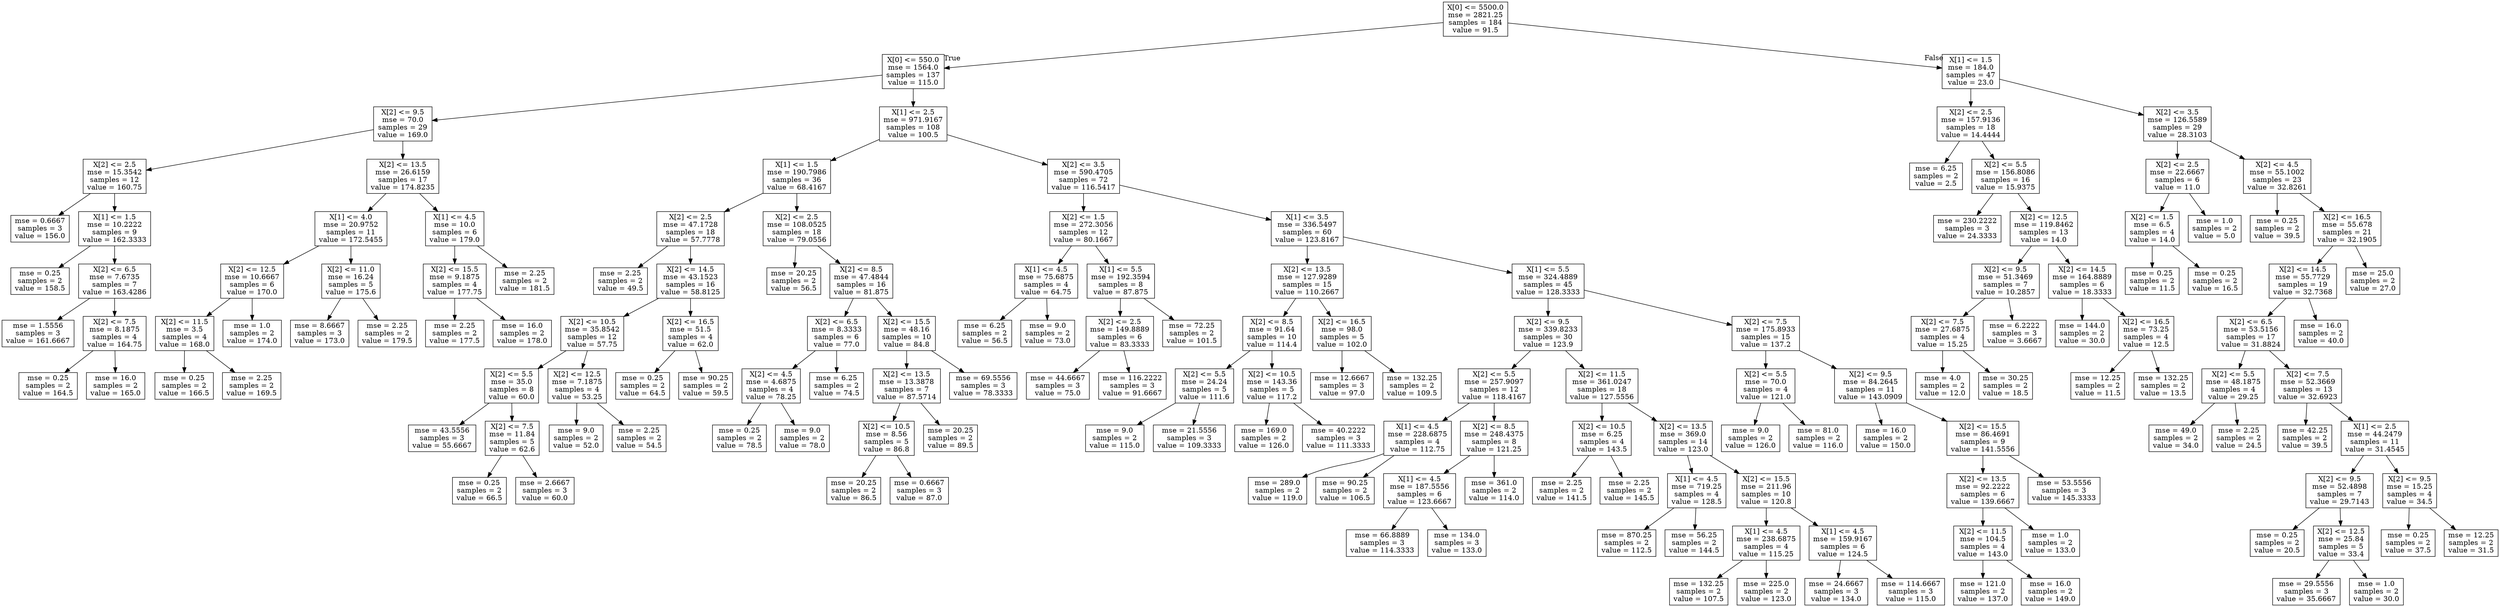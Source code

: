digraph Tree {
node [shape=box] ;
0 [label="X[0] <= 5500.0\nmse = 2821.25\nsamples = 184\nvalue = 91.5"] ;
1 [label="X[0] <= 550.0\nmse = 1564.0\nsamples = 137\nvalue = 115.0"] ;
0 -> 1 [labeldistance=2.5, labelangle=45, headlabel="True"] ;
2 [label="X[2] <= 9.5\nmse = 70.0\nsamples = 29\nvalue = 169.0"] ;
1 -> 2 ;
3 [label="X[2] <= 2.5\nmse = 15.3542\nsamples = 12\nvalue = 160.75"] ;
2 -> 3 ;
4 [label="mse = 0.6667\nsamples = 3\nvalue = 156.0"] ;
3 -> 4 ;
5 [label="X[1] <= 1.5\nmse = 10.2222\nsamples = 9\nvalue = 162.3333"] ;
3 -> 5 ;
6 [label="mse = 0.25\nsamples = 2\nvalue = 158.5"] ;
5 -> 6 ;
7 [label="X[2] <= 6.5\nmse = 7.6735\nsamples = 7\nvalue = 163.4286"] ;
5 -> 7 ;
8 [label="mse = 1.5556\nsamples = 3\nvalue = 161.6667"] ;
7 -> 8 ;
9 [label="X[2] <= 7.5\nmse = 8.1875\nsamples = 4\nvalue = 164.75"] ;
7 -> 9 ;
10 [label="mse = 0.25\nsamples = 2\nvalue = 164.5"] ;
9 -> 10 ;
11 [label="mse = 16.0\nsamples = 2\nvalue = 165.0"] ;
9 -> 11 ;
12 [label="X[2] <= 13.5\nmse = 26.6159\nsamples = 17\nvalue = 174.8235"] ;
2 -> 12 ;
13 [label="X[1] <= 4.0\nmse = 20.9752\nsamples = 11\nvalue = 172.5455"] ;
12 -> 13 ;
14 [label="X[2] <= 12.5\nmse = 10.6667\nsamples = 6\nvalue = 170.0"] ;
13 -> 14 ;
15 [label="X[2] <= 11.5\nmse = 3.5\nsamples = 4\nvalue = 168.0"] ;
14 -> 15 ;
16 [label="mse = 0.25\nsamples = 2\nvalue = 166.5"] ;
15 -> 16 ;
17 [label="mse = 2.25\nsamples = 2\nvalue = 169.5"] ;
15 -> 17 ;
18 [label="mse = 1.0\nsamples = 2\nvalue = 174.0"] ;
14 -> 18 ;
19 [label="X[2] <= 11.0\nmse = 16.24\nsamples = 5\nvalue = 175.6"] ;
13 -> 19 ;
20 [label="mse = 8.6667\nsamples = 3\nvalue = 173.0"] ;
19 -> 20 ;
21 [label="mse = 2.25\nsamples = 2\nvalue = 179.5"] ;
19 -> 21 ;
22 [label="X[1] <= 4.5\nmse = 10.0\nsamples = 6\nvalue = 179.0"] ;
12 -> 22 ;
23 [label="X[2] <= 15.5\nmse = 9.1875\nsamples = 4\nvalue = 177.75"] ;
22 -> 23 ;
24 [label="mse = 2.25\nsamples = 2\nvalue = 177.5"] ;
23 -> 24 ;
25 [label="mse = 16.0\nsamples = 2\nvalue = 178.0"] ;
23 -> 25 ;
26 [label="mse = 2.25\nsamples = 2\nvalue = 181.5"] ;
22 -> 26 ;
27 [label="X[1] <= 2.5\nmse = 971.9167\nsamples = 108\nvalue = 100.5"] ;
1 -> 27 ;
28 [label="X[1] <= 1.5\nmse = 190.7986\nsamples = 36\nvalue = 68.4167"] ;
27 -> 28 ;
29 [label="X[2] <= 2.5\nmse = 47.1728\nsamples = 18\nvalue = 57.7778"] ;
28 -> 29 ;
30 [label="mse = 2.25\nsamples = 2\nvalue = 49.5"] ;
29 -> 30 ;
31 [label="X[2] <= 14.5\nmse = 43.1523\nsamples = 16\nvalue = 58.8125"] ;
29 -> 31 ;
32 [label="X[2] <= 10.5\nmse = 35.8542\nsamples = 12\nvalue = 57.75"] ;
31 -> 32 ;
33 [label="X[2] <= 5.5\nmse = 35.0\nsamples = 8\nvalue = 60.0"] ;
32 -> 33 ;
34 [label="mse = 43.5556\nsamples = 3\nvalue = 55.6667"] ;
33 -> 34 ;
35 [label="X[2] <= 7.5\nmse = 11.84\nsamples = 5\nvalue = 62.6"] ;
33 -> 35 ;
36 [label="mse = 0.25\nsamples = 2\nvalue = 66.5"] ;
35 -> 36 ;
37 [label="mse = 2.6667\nsamples = 3\nvalue = 60.0"] ;
35 -> 37 ;
38 [label="X[2] <= 12.5\nmse = 7.1875\nsamples = 4\nvalue = 53.25"] ;
32 -> 38 ;
39 [label="mse = 9.0\nsamples = 2\nvalue = 52.0"] ;
38 -> 39 ;
40 [label="mse = 2.25\nsamples = 2\nvalue = 54.5"] ;
38 -> 40 ;
41 [label="X[2] <= 16.5\nmse = 51.5\nsamples = 4\nvalue = 62.0"] ;
31 -> 41 ;
42 [label="mse = 0.25\nsamples = 2\nvalue = 64.5"] ;
41 -> 42 ;
43 [label="mse = 90.25\nsamples = 2\nvalue = 59.5"] ;
41 -> 43 ;
44 [label="X[2] <= 2.5\nmse = 108.0525\nsamples = 18\nvalue = 79.0556"] ;
28 -> 44 ;
45 [label="mse = 20.25\nsamples = 2\nvalue = 56.5"] ;
44 -> 45 ;
46 [label="X[2] <= 8.5\nmse = 47.4844\nsamples = 16\nvalue = 81.875"] ;
44 -> 46 ;
47 [label="X[2] <= 6.5\nmse = 8.3333\nsamples = 6\nvalue = 77.0"] ;
46 -> 47 ;
48 [label="X[2] <= 4.5\nmse = 4.6875\nsamples = 4\nvalue = 78.25"] ;
47 -> 48 ;
49 [label="mse = 0.25\nsamples = 2\nvalue = 78.5"] ;
48 -> 49 ;
50 [label="mse = 9.0\nsamples = 2\nvalue = 78.0"] ;
48 -> 50 ;
51 [label="mse = 6.25\nsamples = 2\nvalue = 74.5"] ;
47 -> 51 ;
52 [label="X[2] <= 15.5\nmse = 48.16\nsamples = 10\nvalue = 84.8"] ;
46 -> 52 ;
53 [label="X[2] <= 13.5\nmse = 13.3878\nsamples = 7\nvalue = 87.5714"] ;
52 -> 53 ;
54 [label="X[2] <= 10.5\nmse = 8.56\nsamples = 5\nvalue = 86.8"] ;
53 -> 54 ;
55 [label="mse = 20.25\nsamples = 2\nvalue = 86.5"] ;
54 -> 55 ;
56 [label="mse = 0.6667\nsamples = 3\nvalue = 87.0"] ;
54 -> 56 ;
57 [label="mse = 20.25\nsamples = 2\nvalue = 89.5"] ;
53 -> 57 ;
58 [label="mse = 69.5556\nsamples = 3\nvalue = 78.3333"] ;
52 -> 58 ;
59 [label="X[2] <= 3.5\nmse = 590.4705\nsamples = 72\nvalue = 116.5417"] ;
27 -> 59 ;
60 [label="X[2] <= 1.5\nmse = 272.3056\nsamples = 12\nvalue = 80.1667"] ;
59 -> 60 ;
61 [label="X[1] <= 4.5\nmse = 75.6875\nsamples = 4\nvalue = 64.75"] ;
60 -> 61 ;
62 [label="mse = 6.25\nsamples = 2\nvalue = 56.5"] ;
61 -> 62 ;
63 [label="mse = 9.0\nsamples = 2\nvalue = 73.0"] ;
61 -> 63 ;
64 [label="X[1] <= 5.5\nmse = 192.3594\nsamples = 8\nvalue = 87.875"] ;
60 -> 64 ;
65 [label="X[2] <= 2.5\nmse = 149.8889\nsamples = 6\nvalue = 83.3333"] ;
64 -> 65 ;
66 [label="mse = 44.6667\nsamples = 3\nvalue = 75.0"] ;
65 -> 66 ;
67 [label="mse = 116.2222\nsamples = 3\nvalue = 91.6667"] ;
65 -> 67 ;
68 [label="mse = 72.25\nsamples = 2\nvalue = 101.5"] ;
64 -> 68 ;
69 [label="X[1] <= 3.5\nmse = 336.5497\nsamples = 60\nvalue = 123.8167"] ;
59 -> 69 ;
70 [label="X[2] <= 13.5\nmse = 127.9289\nsamples = 15\nvalue = 110.2667"] ;
69 -> 70 ;
71 [label="X[2] <= 8.5\nmse = 91.64\nsamples = 10\nvalue = 114.4"] ;
70 -> 71 ;
72 [label="X[2] <= 5.5\nmse = 24.24\nsamples = 5\nvalue = 111.6"] ;
71 -> 72 ;
73 [label="mse = 9.0\nsamples = 2\nvalue = 115.0"] ;
72 -> 73 ;
74 [label="mse = 21.5556\nsamples = 3\nvalue = 109.3333"] ;
72 -> 74 ;
75 [label="X[2] <= 10.5\nmse = 143.36\nsamples = 5\nvalue = 117.2"] ;
71 -> 75 ;
76 [label="mse = 169.0\nsamples = 2\nvalue = 126.0"] ;
75 -> 76 ;
77 [label="mse = 40.2222\nsamples = 3\nvalue = 111.3333"] ;
75 -> 77 ;
78 [label="X[2] <= 16.5\nmse = 98.0\nsamples = 5\nvalue = 102.0"] ;
70 -> 78 ;
79 [label="mse = 12.6667\nsamples = 3\nvalue = 97.0"] ;
78 -> 79 ;
80 [label="mse = 132.25\nsamples = 2\nvalue = 109.5"] ;
78 -> 80 ;
81 [label="X[1] <= 5.5\nmse = 324.4889\nsamples = 45\nvalue = 128.3333"] ;
69 -> 81 ;
82 [label="X[2] <= 9.5\nmse = 339.8233\nsamples = 30\nvalue = 123.9"] ;
81 -> 82 ;
83 [label="X[2] <= 5.5\nmse = 257.9097\nsamples = 12\nvalue = 118.4167"] ;
82 -> 83 ;
84 [label="X[1] <= 4.5\nmse = 228.6875\nsamples = 4\nvalue = 112.75"] ;
83 -> 84 ;
85 [label="mse = 289.0\nsamples = 2\nvalue = 119.0"] ;
84 -> 85 ;
86 [label="mse = 90.25\nsamples = 2\nvalue = 106.5"] ;
84 -> 86 ;
87 [label="X[2] <= 8.5\nmse = 248.4375\nsamples = 8\nvalue = 121.25"] ;
83 -> 87 ;
88 [label="X[1] <= 4.5\nmse = 187.5556\nsamples = 6\nvalue = 123.6667"] ;
87 -> 88 ;
89 [label="mse = 66.8889\nsamples = 3\nvalue = 114.3333"] ;
88 -> 89 ;
90 [label="mse = 134.0\nsamples = 3\nvalue = 133.0"] ;
88 -> 90 ;
91 [label="mse = 361.0\nsamples = 2\nvalue = 114.0"] ;
87 -> 91 ;
92 [label="X[2] <= 11.5\nmse = 361.0247\nsamples = 18\nvalue = 127.5556"] ;
82 -> 92 ;
93 [label="X[2] <= 10.5\nmse = 6.25\nsamples = 4\nvalue = 143.5"] ;
92 -> 93 ;
94 [label="mse = 2.25\nsamples = 2\nvalue = 141.5"] ;
93 -> 94 ;
95 [label="mse = 2.25\nsamples = 2\nvalue = 145.5"] ;
93 -> 95 ;
96 [label="X[2] <= 13.5\nmse = 369.0\nsamples = 14\nvalue = 123.0"] ;
92 -> 96 ;
97 [label="X[1] <= 4.5\nmse = 719.25\nsamples = 4\nvalue = 128.5"] ;
96 -> 97 ;
98 [label="mse = 870.25\nsamples = 2\nvalue = 112.5"] ;
97 -> 98 ;
99 [label="mse = 56.25\nsamples = 2\nvalue = 144.5"] ;
97 -> 99 ;
100 [label="X[2] <= 15.5\nmse = 211.96\nsamples = 10\nvalue = 120.8"] ;
96 -> 100 ;
101 [label="X[1] <= 4.5\nmse = 238.6875\nsamples = 4\nvalue = 115.25"] ;
100 -> 101 ;
102 [label="mse = 132.25\nsamples = 2\nvalue = 107.5"] ;
101 -> 102 ;
103 [label="mse = 225.0\nsamples = 2\nvalue = 123.0"] ;
101 -> 103 ;
104 [label="X[1] <= 4.5\nmse = 159.9167\nsamples = 6\nvalue = 124.5"] ;
100 -> 104 ;
105 [label="mse = 24.6667\nsamples = 3\nvalue = 134.0"] ;
104 -> 105 ;
106 [label="mse = 114.6667\nsamples = 3\nvalue = 115.0"] ;
104 -> 106 ;
107 [label="X[2] <= 7.5\nmse = 175.8933\nsamples = 15\nvalue = 137.2"] ;
81 -> 107 ;
108 [label="X[2] <= 5.5\nmse = 70.0\nsamples = 4\nvalue = 121.0"] ;
107 -> 108 ;
109 [label="mse = 9.0\nsamples = 2\nvalue = 126.0"] ;
108 -> 109 ;
110 [label="mse = 81.0\nsamples = 2\nvalue = 116.0"] ;
108 -> 110 ;
111 [label="X[2] <= 9.5\nmse = 84.2645\nsamples = 11\nvalue = 143.0909"] ;
107 -> 111 ;
112 [label="mse = 16.0\nsamples = 2\nvalue = 150.0"] ;
111 -> 112 ;
113 [label="X[2] <= 15.5\nmse = 86.4691\nsamples = 9\nvalue = 141.5556"] ;
111 -> 113 ;
114 [label="X[2] <= 13.5\nmse = 92.2222\nsamples = 6\nvalue = 139.6667"] ;
113 -> 114 ;
115 [label="X[2] <= 11.5\nmse = 104.5\nsamples = 4\nvalue = 143.0"] ;
114 -> 115 ;
116 [label="mse = 121.0\nsamples = 2\nvalue = 137.0"] ;
115 -> 116 ;
117 [label="mse = 16.0\nsamples = 2\nvalue = 149.0"] ;
115 -> 117 ;
118 [label="mse = 1.0\nsamples = 2\nvalue = 133.0"] ;
114 -> 118 ;
119 [label="mse = 53.5556\nsamples = 3\nvalue = 145.3333"] ;
113 -> 119 ;
120 [label="X[1] <= 1.5\nmse = 184.0\nsamples = 47\nvalue = 23.0"] ;
0 -> 120 [labeldistance=2.5, labelangle=-45, headlabel="False"] ;
121 [label="X[2] <= 2.5\nmse = 157.9136\nsamples = 18\nvalue = 14.4444"] ;
120 -> 121 ;
122 [label="mse = 6.25\nsamples = 2\nvalue = 2.5"] ;
121 -> 122 ;
123 [label="X[2] <= 5.5\nmse = 156.8086\nsamples = 16\nvalue = 15.9375"] ;
121 -> 123 ;
124 [label="mse = 230.2222\nsamples = 3\nvalue = 24.3333"] ;
123 -> 124 ;
125 [label="X[2] <= 12.5\nmse = 119.8462\nsamples = 13\nvalue = 14.0"] ;
123 -> 125 ;
126 [label="X[2] <= 9.5\nmse = 51.3469\nsamples = 7\nvalue = 10.2857"] ;
125 -> 126 ;
127 [label="X[2] <= 7.5\nmse = 27.6875\nsamples = 4\nvalue = 15.25"] ;
126 -> 127 ;
128 [label="mse = 4.0\nsamples = 2\nvalue = 12.0"] ;
127 -> 128 ;
129 [label="mse = 30.25\nsamples = 2\nvalue = 18.5"] ;
127 -> 129 ;
130 [label="mse = 6.2222\nsamples = 3\nvalue = 3.6667"] ;
126 -> 130 ;
131 [label="X[2] <= 14.5\nmse = 164.8889\nsamples = 6\nvalue = 18.3333"] ;
125 -> 131 ;
132 [label="mse = 144.0\nsamples = 2\nvalue = 30.0"] ;
131 -> 132 ;
133 [label="X[2] <= 16.5\nmse = 73.25\nsamples = 4\nvalue = 12.5"] ;
131 -> 133 ;
134 [label="mse = 12.25\nsamples = 2\nvalue = 11.5"] ;
133 -> 134 ;
135 [label="mse = 132.25\nsamples = 2\nvalue = 13.5"] ;
133 -> 135 ;
136 [label="X[2] <= 3.5\nmse = 126.5589\nsamples = 29\nvalue = 28.3103"] ;
120 -> 136 ;
137 [label="X[2] <= 2.5\nmse = 22.6667\nsamples = 6\nvalue = 11.0"] ;
136 -> 137 ;
138 [label="X[2] <= 1.5\nmse = 6.5\nsamples = 4\nvalue = 14.0"] ;
137 -> 138 ;
139 [label="mse = 0.25\nsamples = 2\nvalue = 11.5"] ;
138 -> 139 ;
140 [label="mse = 0.25\nsamples = 2\nvalue = 16.5"] ;
138 -> 140 ;
141 [label="mse = 1.0\nsamples = 2\nvalue = 5.0"] ;
137 -> 141 ;
142 [label="X[2] <= 4.5\nmse = 55.1002\nsamples = 23\nvalue = 32.8261"] ;
136 -> 142 ;
143 [label="mse = 0.25\nsamples = 2\nvalue = 39.5"] ;
142 -> 143 ;
144 [label="X[2] <= 16.5\nmse = 55.678\nsamples = 21\nvalue = 32.1905"] ;
142 -> 144 ;
145 [label="X[2] <= 14.5\nmse = 55.7729\nsamples = 19\nvalue = 32.7368"] ;
144 -> 145 ;
146 [label="X[2] <= 6.5\nmse = 53.5156\nsamples = 17\nvalue = 31.8824"] ;
145 -> 146 ;
147 [label="X[2] <= 5.5\nmse = 48.1875\nsamples = 4\nvalue = 29.25"] ;
146 -> 147 ;
148 [label="mse = 49.0\nsamples = 2\nvalue = 34.0"] ;
147 -> 148 ;
149 [label="mse = 2.25\nsamples = 2\nvalue = 24.5"] ;
147 -> 149 ;
150 [label="X[2] <= 7.5\nmse = 52.3669\nsamples = 13\nvalue = 32.6923"] ;
146 -> 150 ;
151 [label="mse = 42.25\nsamples = 2\nvalue = 39.5"] ;
150 -> 151 ;
152 [label="X[1] <= 2.5\nmse = 44.2479\nsamples = 11\nvalue = 31.4545"] ;
150 -> 152 ;
153 [label="X[2] <= 9.5\nmse = 52.4898\nsamples = 7\nvalue = 29.7143"] ;
152 -> 153 ;
154 [label="mse = 0.25\nsamples = 2\nvalue = 20.5"] ;
153 -> 154 ;
155 [label="X[2] <= 12.5\nmse = 25.84\nsamples = 5\nvalue = 33.4"] ;
153 -> 155 ;
156 [label="mse = 29.5556\nsamples = 3\nvalue = 35.6667"] ;
155 -> 156 ;
157 [label="mse = 1.0\nsamples = 2\nvalue = 30.0"] ;
155 -> 157 ;
158 [label="X[2] <= 9.5\nmse = 15.25\nsamples = 4\nvalue = 34.5"] ;
152 -> 158 ;
159 [label="mse = 0.25\nsamples = 2\nvalue = 37.5"] ;
158 -> 159 ;
160 [label="mse = 12.25\nsamples = 2\nvalue = 31.5"] ;
158 -> 160 ;
161 [label="mse = 16.0\nsamples = 2\nvalue = 40.0"] ;
145 -> 161 ;
162 [label="mse = 25.0\nsamples = 2\nvalue = 27.0"] ;
144 -> 162 ;
}